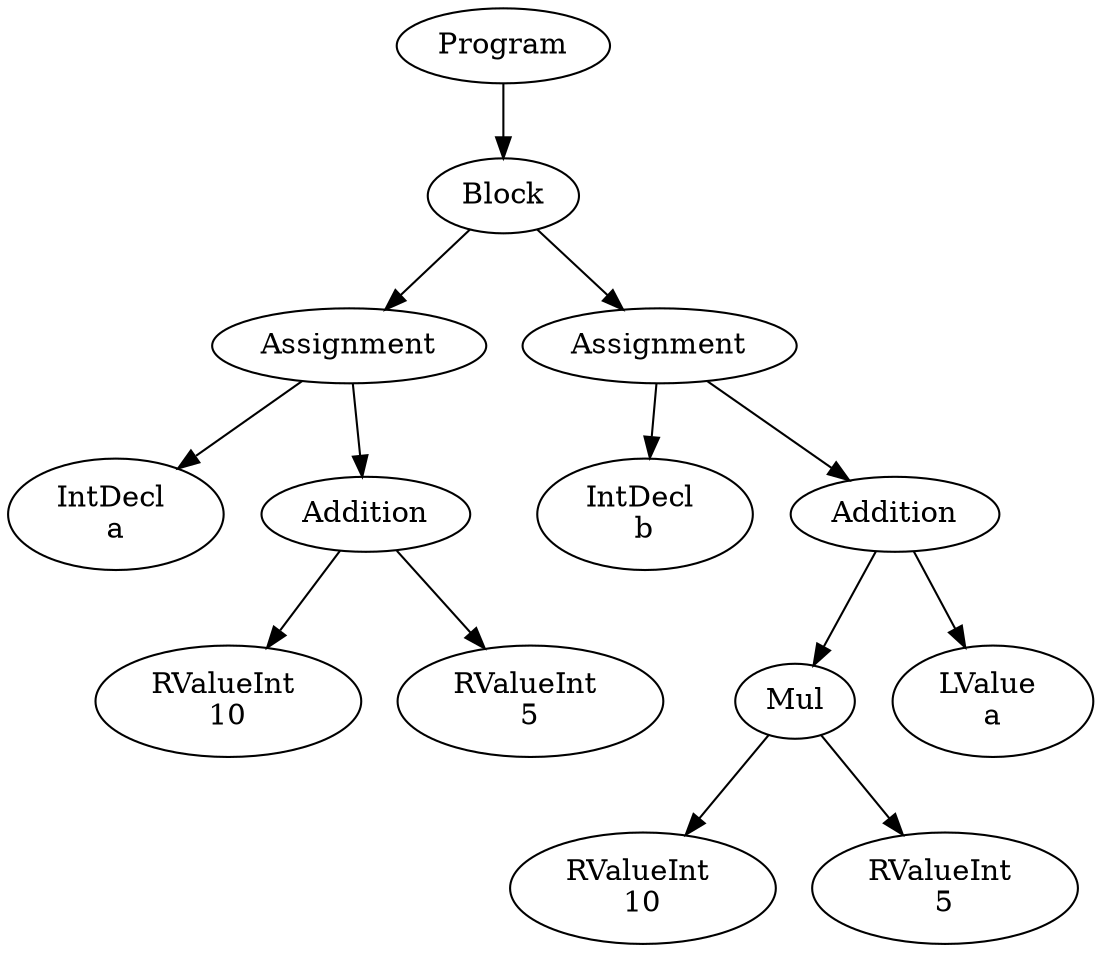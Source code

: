 digraph AST {
0 [label="Program"];
1 [label="Block"];
2 [label="Assignment"];
3 [label="IntDecl \na"];
4 [label="Addition"];
5 [label="RValueInt \n10"];
6 [label="RValueInt \n5"];
4 -> 5;
4 -> 6;
2 -> 3;
2 -> 4;
7 [label="Assignment"];
8 [label="IntDecl \nb"];
9 [label="Addition"];
10 [label="Mul"];
11 [label="RValueInt \n10"];
12 [label="RValueInt \n5"];
10 -> 11;
10 -> 12;
13 [label="LValue \na"];
9 -> 10;
9 -> 13;
7 -> 8;
7 -> 9;
1 -> 2;
1 -> 7;
0 -> 1;
}